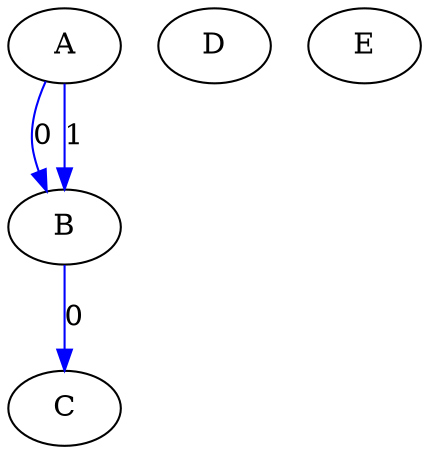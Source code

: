 digraph "G" {
A;
B;
C;
D;
E;
A -> B  [color=blue, key=0, label=0];
A -> B  [color=blue, key=1, label=1];
B -> C  [color=blue, key=0, label=0];
}

